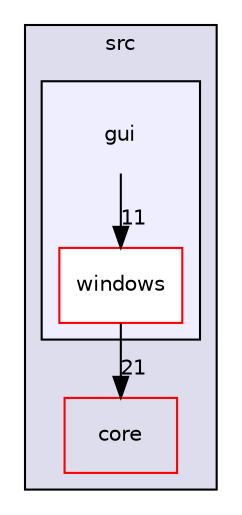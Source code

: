 digraph "src/gui" {
  bgcolor=transparent;
  compound=true
  node [ fontsize="10", fontname="Helvetica"];
  edge [ labelfontsize="10", labelfontname="Helvetica"];
  subgraph clusterdir_68267d1309a1af8e8297ef4c3efbcdba {
    graph [ bgcolor="#ddddee", pencolor="black", label="src" fontname="Helvetica", fontsize="10", URL="dir_68267d1309a1af8e8297ef4c3efbcdba.html"]
  dir_aebb8dcc11953d78e620bbef0b9e2183 [shape=box label="core" color="red" URL="dir_aebb8dcc11953d78e620bbef0b9e2183.html"];
  subgraph clusterdir_99d0482cf009f9d97a0877749b817f19 {
    graph [ bgcolor="#eeeeff", pencolor="black", label="" URL="dir_99d0482cf009f9d97a0877749b817f19.html"];
    dir_99d0482cf009f9d97a0877749b817f19 [shape=plaintext label="gui"];
  dir_2c5e0d2f5313fab5e08c06477185b08d [shape=box label="windows" fillcolor="white" style="filled" color="red" URL="dir_2c5e0d2f5313fab5e08c06477185b08d.html"];
  }
  }
  dir_99d0482cf009f9d97a0877749b817f19->dir_2c5e0d2f5313fab5e08c06477185b08d [headlabel="11", labeldistance=1.5 headhref="dir_000008_000009.html"];
  dir_2c5e0d2f5313fab5e08c06477185b08d->dir_aebb8dcc11953d78e620bbef0b9e2183 [headlabel="21", labeldistance=1.5 headhref="dir_000009_000001.html"];
}
